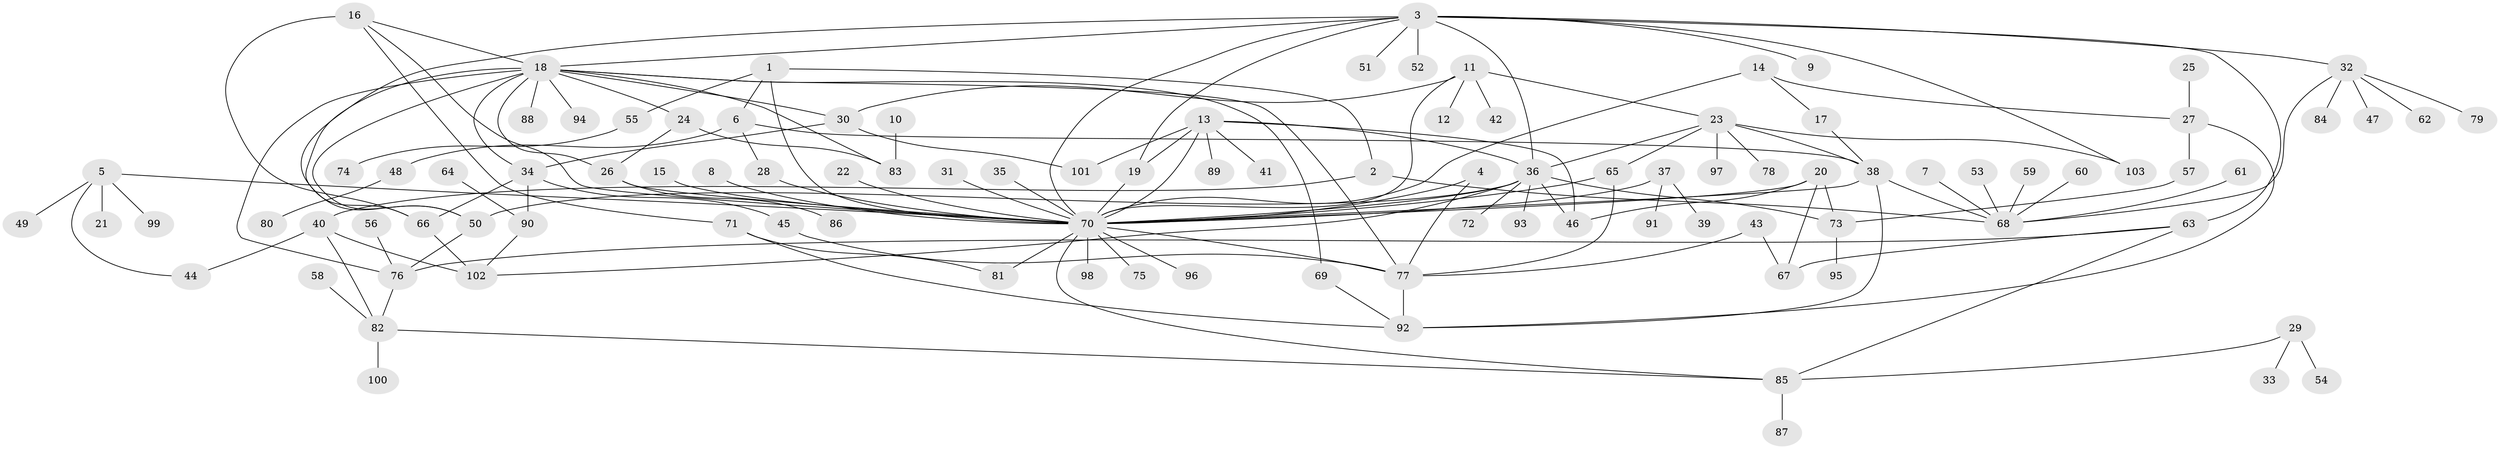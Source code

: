 // original degree distribution, {34: 0.006802721088435374, 5: 0.04081632653061224, 2: 0.1836734693877551, 4: 0.10204081632653061, 1: 0.4897959183673469, 3: 0.07482993197278912, 12: 0.006802721088435374, 11: 0.006802721088435374, 9: 0.013605442176870748, 15: 0.006802721088435374, 6: 0.047619047619047616, 7: 0.006802721088435374, 8: 0.013605442176870748}
// Generated by graph-tools (version 1.1) at 2025/36/03/04/25 23:36:55]
// undirected, 103 vertices, 150 edges
graph export_dot {
  node [color=gray90,style=filled];
  1;
  2;
  3;
  4;
  5;
  6;
  7;
  8;
  9;
  10;
  11;
  12;
  13;
  14;
  15;
  16;
  17;
  18;
  19;
  20;
  21;
  22;
  23;
  24;
  25;
  26;
  27;
  28;
  29;
  30;
  31;
  32;
  33;
  34;
  35;
  36;
  37;
  38;
  39;
  40;
  41;
  42;
  43;
  44;
  45;
  46;
  47;
  48;
  49;
  50;
  51;
  52;
  53;
  54;
  55;
  56;
  57;
  58;
  59;
  60;
  61;
  62;
  63;
  64;
  65;
  66;
  67;
  68;
  69;
  70;
  71;
  72;
  73;
  74;
  75;
  76;
  77;
  78;
  79;
  80;
  81;
  82;
  83;
  84;
  85;
  86;
  87;
  88;
  89;
  90;
  91;
  92;
  93;
  94;
  95;
  96;
  97;
  98;
  99;
  100;
  101;
  102;
  103;
  1 -- 2 [weight=1.0];
  1 -- 6 [weight=1.0];
  1 -- 55 [weight=1.0];
  1 -- 70 [weight=1.0];
  2 -- 40 [weight=1.0];
  2 -- 68 [weight=1.0];
  3 -- 9 [weight=1.0];
  3 -- 18 [weight=1.0];
  3 -- 19 [weight=1.0];
  3 -- 32 [weight=1.0];
  3 -- 36 [weight=1.0];
  3 -- 50 [weight=1.0];
  3 -- 51 [weight=1.0];
  3 -- 52 [weight=1.0];
  3 -- 63 [weight=1.0];
  3 -- 70 [weight=1.0];
  3 -- 103 [weight=1.0];
  4 -- 70 [weight=1.0];
  4 -- 77 [weight=1.0];
  5 -- 21 [weight=1.0];
  5 -- 44 [weight=1.0];
  5 -- 49 [weight=1.0];
  5 -- 70 [weight=1.0];
  5 -- 99 [weight=1.0];
  6 -- 28 [weight=1.0];
  6 -- 38 [weight=1.0];
  6 -- 48 [weight=1.0];
  7 -- 68 [weight=1.0];
  8 -- 70 [weight=2.0];
  10 -- 83 [weight=1.0];
  11 -- 12 [weight=1.0];
  11 -- 23 [weight=1.0];
  11 -- 30 [weight=1.0];
  11 -- 42 [weight=1.0];
  11 -- 70 [weight=1.0];
  13 -- 19 [weight=1.0];
  13 -- 36 [weight=1.0];
  13 -- 41 [weight=1.0];
  13 -- 46 [weight=1.0];
  13 -- 70 [weight=2.0];
  13 -- 89 [weight=1.0];
  13 -- 101 [weight=1.0];
  14 -- 17 [weight=1.0];
  14 -- 27 [weight=1.0];
  14 -- 70 [weight=1.0];
  15 -- 70 [weight=1.0];
  16 -- 18 [weight=1.0];
  16 -- 66 [weight=1.0];
  16 -- 70 [weight=1.0];
  16 -- 71 [weight=1.0];
  17 -- 38 [weight=1.0];
  18 -- 24 [weight=1.0];
  18 -- 26 [weight=1.0];
  18 -- 30 [weight=1.0];
  18 -- 34 [weight=1.0];
  18 -- 50 [weight=1.0];
  18 -- 66 [weight=1.0];
  18 -- 69 [weight=1.0];
  18 -- 76 [weight=1.0];
  18 -- 77 [weight=1.0];
  18 -- 83 [weight=1.0];
  18 -- 88 [weight=1.0];
  18 -- 94 [weight=1.0];
  19 -- 70 [weight=1.0];
  20 -- 46 [weight=1.0];
  20 -- 67 [weight=1.0];
  20 -- 70 [weight=1.0];
  20 -- 73 [weight=1.0];
  22 -- 70 [weight=1.0];
  23 -- 36 [weight=1.0];
  23 -- 38 [weight=1.0];
  23 -- 65 [weight=1.0];
  23 -- 78 [weight=1.0];
  23 -- 97 [weight=1.0];
  23 -- 103 [weight=1.0];
  24 -- 26 [weight=1.0];
  24 -- 83 [weight=1.0];
  25 -- 27 [weight=1.0];
  26 -- 70 [weight=1.0];
  26 -- 86 [weight=1.0];
  27 -- 57 [weight=1.0];
  27 -- 92 [weight=1.0];
  28 -- 70 [weight=1.0];
  29 -- 33 [weight=1.0];
  29 -- 54 [weight=1.0];
  29 -- 85 [weight=1.0];
  30 -- 34 [weight=1.0];
  30 -- 101 [weight=1.0];
  31 -- 70 [weight=1.0];
  32 -- 47 [weight=1.0];
  32 -- 62 [weight=1.0];
  32 -- 68 [weight=1.0];
  32 -- 79 [weight=1.0];
  32 -- 84 [weight=1.0];
  34 -- 45 [weight=1.0];
  34 -- 66 [weight=1.0];
  34 -- 90 [weight=1.0];
  35 -- 70 [weight=1.0];
  36 -- 46 [weight=1.0];
  36 -- 50 [weight=1.0];
  36 -- 70 [weight=1.0];
  36 -- 72 [weight=1.0];
  36 -- 73 [weight=1.0];
  36 -- 93 [weight=1.0];
  36 -- 102 [weight=1.0];
  37 -- 39 [weight=1.0];
  37 -- 70 [weight=1.0];
  37 -- 91 [weight=1.0];
  38 -- 68 [weight=1.0];
  38 -- 70 [weight=1.0];
  38 -- 92 [weight=1.0];
  40 -- 44 [weight=1.0];
  40 -- 82 [weight=1.0];
  40 -- 102 [weight=1.0];
  43 -- 67 [weight=1.0];
  43 -- 77 [weight=1.0];
  45 -- 77 [weight=1.0];
  48 -- 80 [weight=1.0];
  50 -- 76 [weight=1.0];
  53 -- 68 [weight=1.0];
  55 -- 74 [weight=1.0];
  56 -- 76 [weight=1.0];
  57 -- 73 [weight=1.0];
  58 -- 82 [weight=1.0];
  59 -- 68 [weight=1.0];
  60 -- 68 [weight=1.0];
  61 -- 68 [weight=1.0];
  63 -- 67 [weight=1.0];
  63 -- 76 [weight=1.0];
  63 -- 85 [weight=1.0];
  64 -- 90 [weight=1.0];
  65 -- 70 [weight=1.0];
  65 -- 77 [weight=1.0];
  66 -- 102 [weight=1.0];
  69 -- 92 [weight=1.0];
  70 -- 75 [weight=1.0];
  70 -- 77 [weight=1.0];
  70 -- 81 [weight=1.0];
  70 -- 85 [weight=1.0];
  70 -- 96 [weight=1.0];
  70 -- 98 [weight=1.0];
  71 -- 81 [weight=1.0];
  71 -- 92 [weight=1.0];
  73 -- 95 [weight=1.0];
  76 -- 82 [weight=1.0];
  77 -- 92 [weight=1.0];
  82 -- 85 [weight=1.0];
  82 -- 100 [weight=1.0];
  85 -- 87 [weight=1.0];
  90 -- 102 [weight=1.0];
}

